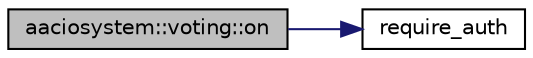 digraph "aaciosystem::voting::on"
{
  edge [fontname="Helvetica",fontsize="10",labelfontname="Helvetica",labelfontsize="10"];
  node [fontname="Helvetica",fontsize="10",shape=record];
  rankdir="LR";
  Node0 [label="aaciosystem::voting::on",height=0.2,width=0.4,color="black", fillcolor="grey75", style="filled", fontcolor="black"];
  Node0 -> Node1 [color="midnightblue",fontsize="10",style="solid",fontname="Helvetica"];
  Node1 [label="require_auth",height=0.2,width=0.4,color="black", fillcolor="white", style="filled",URL="$group__actioncapi.html#gab1e668e93ac1f94421743ed79edffb26",tooltip="Verify specified account exists in the set of provided auths. "];
}
